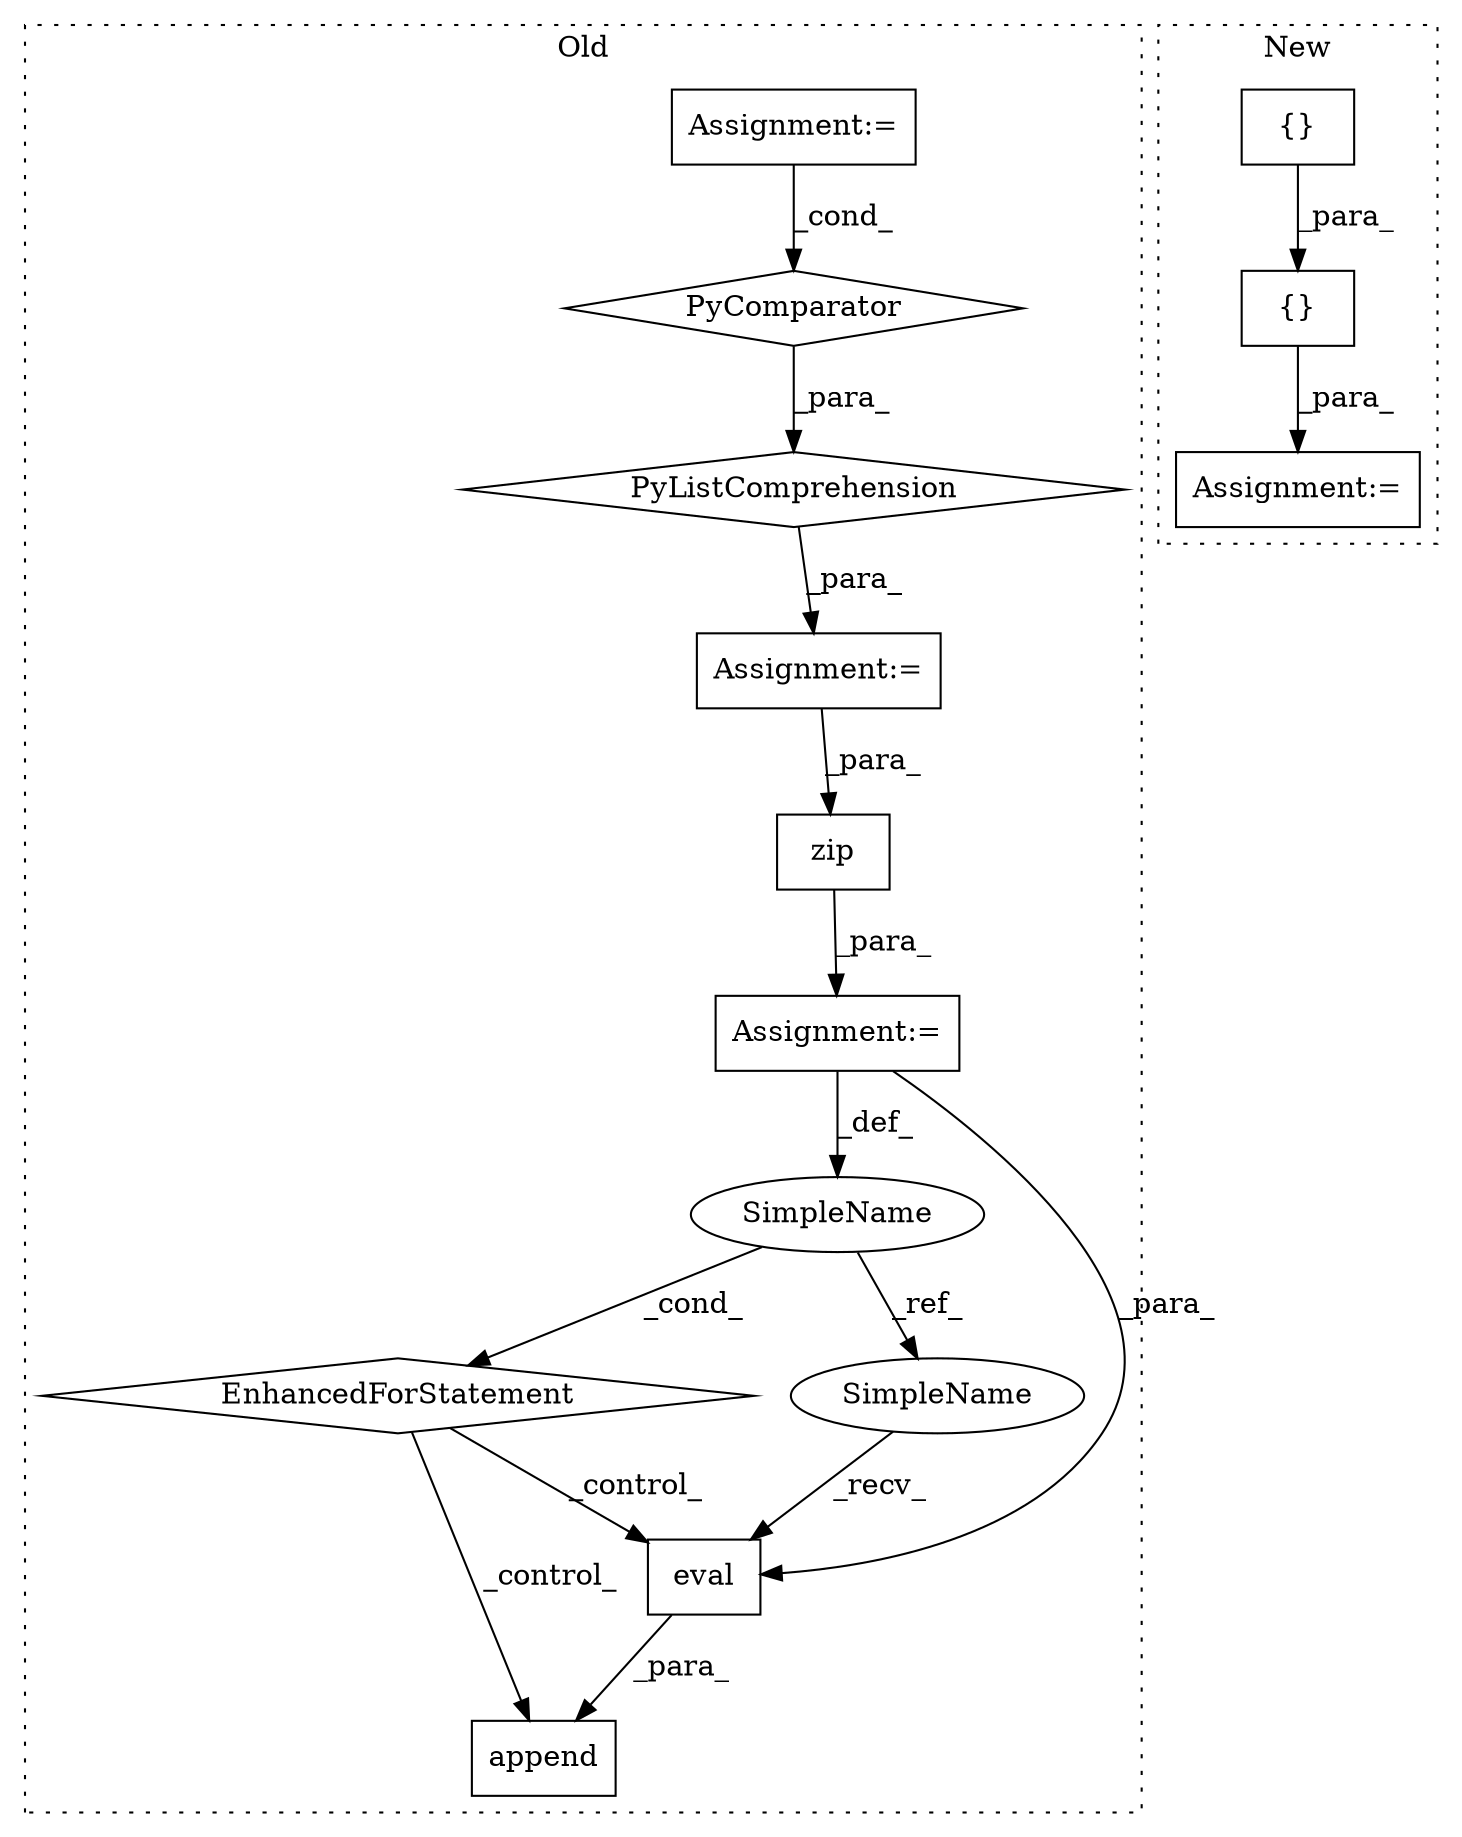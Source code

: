digraph G {
subgraph cluster0 {
1 [label="EnhancedForStatement" a="70" s="2177,2289" l="73,2" shape="diamond"];
4 [label="Assignment:=" a="7" s="1844" l="12" shape="box"];
5 [label="Assignment:=" a="7" s="2177,2289" l="73,2" shape="box"];
6 [label="Assignment:=" a="7" s="1933" l="28" shape="box"];
7 [label="PyListComprehension" a="109" s="1856" l="113" shape="diamond"];
8 [label="PyComparator" a="113" s="1933" l="28" shape="diamond"];
9 [label="zip" a="32" s="2258,2288" l="4,1" shape="box"];
10 [label="SimpleName" a="42" s="2254" l="1" shape="ellipse"];
11 [label="append" a="32" s="2306,2340" l="7,1" shape="box"];
12 [label="eval" a="32" s="2315,2339" l="5,1" shape="box"];
14 [label="SimpleName" a="42" s="2313" l="1" shape="ellipse"];
label = "Old";
style="dotted";
}
subgraph cluster1 {
2 [label="{}" a="4" s="3180,3190" l="1,1" shape="box"];
3 [label="Assignment:=" a="7" s="3419,3557" l="68,2" shape="box"];
13 [label="{}" a="4" s="3404,3406" l="1,1" shape="box"];
label = "New";
style="dotted";
}
1 -> 11 [label="_control_"];
1 -> 12 [label="_control_"];
2 -> 13 [label="_para_"];
4 -> 9 [label="_para_"];
5 -> 10 [label="_def_"];
5 -> 12 [label="_para_"];
6 -> 8 [label="_cond_"];
7 -> 4 [label="_para_"];
8 -> 7 [label="_para_"];
9 -> 5 [label="_para_"];
10 -> 14 [label="_ref_"];
10 -> 1 [label="_cond_"];
12 -> 11 [label="_para_"];
13 -> 3 [label="_para_"];
14 -> 12 [label="_recv_"];
}